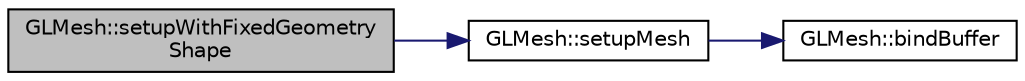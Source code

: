 digraph "GLMesh::setupWithFixedGeometryShape"
{
  edge [fontname="Helvetica",fontsize="10",labelfontname="Helvetica",labelfontsize="10"];
  node [fontname="Helvetica",fontsize="10",shape=record];
  rankdir="LR";
  Node44 [label="GLMesh::setupWithFixedGeometry\lShape",height=0.2,width=0.4,color="black", fillcolor="grey75", style="filled", fontcolor="black"];
  Node44 -> Node45 [color="midnightblue",fontsize="10",style="solid",fontname="Helvetica"];
  Node45 [label="GLMesh::setupMesh",height=0.2,width=0.4,color="black", fillcolor="white", style="filled",URL="$class_g_l_mesh.html#a763d34f3d68d4d5c9cca713be4c5f2ab"];
  Node45 -> Node46 [color="midnightblue",fontsize="10",style="solid",fontname="Helvetica"];
  Node46 [label="GLMesh::bindBuffer",height=0.2,width=0.4,color="black", fillcolor="white", style="filled",URL="$class_g_l_mesh.html#afa5c129ea2fb1ba48a4b0f3b8e0811fb"];
}
